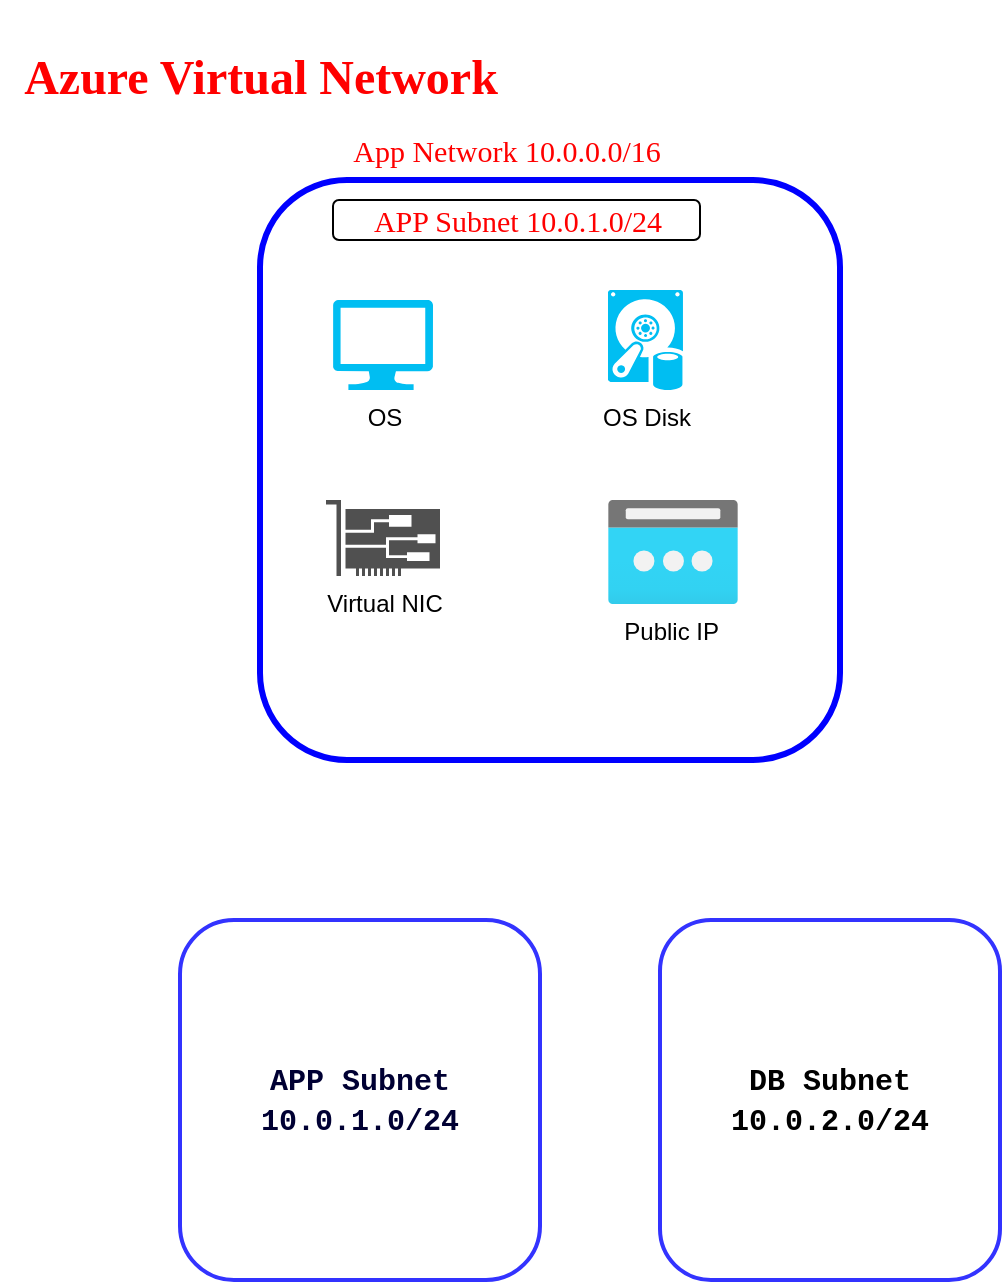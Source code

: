 <mxfile version="20.3.2" type="github">
  <diagram id="RLPIfIOp28nnWQBB7bNk" name="Page-1">
    <mxGraphModel dx="1102" dy="582" grid="1" gridSize="10" guides="1" tooltips="1" connect="1" arrows="1" fold="1" page="1" pageScale="1" pageWidth="827" pageHeight="1169" math="0" shadow="0">
      <root>
        <mxCell id="0" />
        <mxCell id="1" parent="0" />
        <mxCell id="RlIPI7aGD9BRiTl19wvW-1" value="&lt;p&gt;&lt;br&gt;&lt;/p&gt;" style="whiteSpace=wrap;html=1;aspect=fixed;rounded=1;glass=0;strokeColor=#0000FF;strokeWidth=3;fontFamily=Courier New;labelPosition=center;verticalLabelPosition=top;align=center;verticalAlign=bottom;" vertex="1" parent="1">
          <mxGeometry x="240" y="180" width="290" height="290" as="geometry" />
        </mxCell>
        <mxCell id="RlIPI7aGD9BRiTl19wvW-2" value="OS" style="verticalLabelPosition=bottom;html=1;verticalAlign=top;align=center;strokeColor=none;fillColor=#00BEF2;shape=mxgraph.azure.computer;pointerEvents=1;" vertex="1" parent="1">
          <mxGeometry x="276.5" y="240" width="50" height="45" as="geometry" />
        </mxCell>
        <mxCell id="RlIPI7aGD9BRiTl19wvW-3" value="OS Disk" style="verticalLabelPosition=bottom;html=1;verticalAlign=top;align=center;strokeColor=none;fillColor=#00BEF2;shape=mxgraph.azure.vhd_data_disk;pointerEvents=1;" vertex="1" parent="1">
          <mxGeometry x="414" y="235" width="37.5" height="50" as="geometry" />
        </mxCell>
        <mxCell id="RlIPI7aGD9BRiTl19wvW-5" value="Virtual NIC" style="sketch=0;pointerEvents=1;shadow=0;dashed=0;html=1;strokeColor=none;fillColor=#505050;labelPosition=center;verticalLabelPosition=bottom;verticalAlign=top;outlineConnect=0;align=center;shape=mxgraph.office.devices.nic;" vertex="1" parent="1">
          <mxGeometry x="273" y="340" width="57" height="38" as="geometry" />
        </mxCell>
        <mxCell id="RlIPI7aGD9BRiTl19wvW-6" value="Public IP&amp;nbsp;" style="aspect=fixed;html=1;points=[];align=center;image;fontSize=12;image=img/lib/azure2/networking/Public_IP_Addresses.svg;" vertex="1" parent="1">
          <mxGeometry x="414" y="340" width="65" height="52" as="geometry" />
        </mxCell>
        <mxCell id="RlIPI7aGD9BRiTl19wvW-7" value="&lt;h1&gt;&lt;font color=&quot;#ff0000&quot; face=&quot;Times New Roman&quot;&gt;Azure Virtual Network&lt;/font&gt;&lt;/h1&gt;" style="text;html=1;resizable=0;autosize=1;align=center;verticalAlign=middle;points=[];fillColor=none;strokeColor=none;rounded=0;glass=0;strokeWidth=3;fontFamily=Courier New;" vertex="1" parent="1">
          <mxGeometry x="110" y="90" width="260" height="80" as="geometry" />
        </mxCell>
        <mxCell id="RlIPI7aGD9BRiTl19wvW-11" value="APP Subnet 10.0.1.0/24" style="rounded=1;whiteSpace=wrap;html=1;glass=0;strokeColor=#000000;strokeWidth=1;fontFamily=Times New Roman;fontSize=15;fontColor=#FF0000;" vertex="1" parent="1">
          <mxGeometry x="276.5" y="190" width="183.5" height="20" as="geometry" />
        </mxCell>
        <mxCell id="RlIPI7aGD9BRiTl19wvW-12" value="App Network 10.0.0.0/16&lt;br&gt;" style="text;html=1;align=center;verticalAlign=middle;resizable=0;points=[];autosize=1;strokeColor=none;fillColor=none;fontSize=15;fontFamily=Times New Roman;fontColor=#FF0000;" vertex="1" parent="1">
          <mxGeometry x="273" y="150" width="180" height="30" as="geometry" />
        </mxCell>
        <mxCell id="RlIPI7aGD9BRiTl19wvW-13" value="&lt;font color=&quot;#000033&quot; face=&quot;Courier New&quot;&gt;&lt;b&gt;APP Subnet&lt;br&gt;10.0.1.0/24&lt;/b&gt;&lt;/font&gt;" style="rounded=1;whiteSpace=wrap;html=1;glass=0;strokeColor=#3333FF;strokeWidth=2;fontFamily=Times New Roman;fontSize=15;fontColor=#FF0000;" vertex="1" parent="1">
          <mxGeometry x="200" y="550" width="180" height="180" as="geometry" />
        </mxCell>
        <mxCell id="RlIPI7aGD9BRiTl19wvW-14" value="&lt;font face=&quot;Courier New&quot; color=&quot;#000000&quot;&gt;&lt;b&gt;DB Subnet&lt;br&gt;10.0.2.0/24&lt;/b&gt;&lt;/font&gt;" style="rounded=1;whiteSpace=wrap;html=1;glass=0;strokeColor=#3333FF;strokeWidth=2;fontFamily=Times New Roman;fontSize=15;fontColor=#FF0000;" vertex="1" parent="1">
          <mxGeometry x="440" y="550" width="170" height="180" as="geometry" />
        </mxCell>
      </root>
    </mxGraphModel>
  </diagram>
</mxfile>

